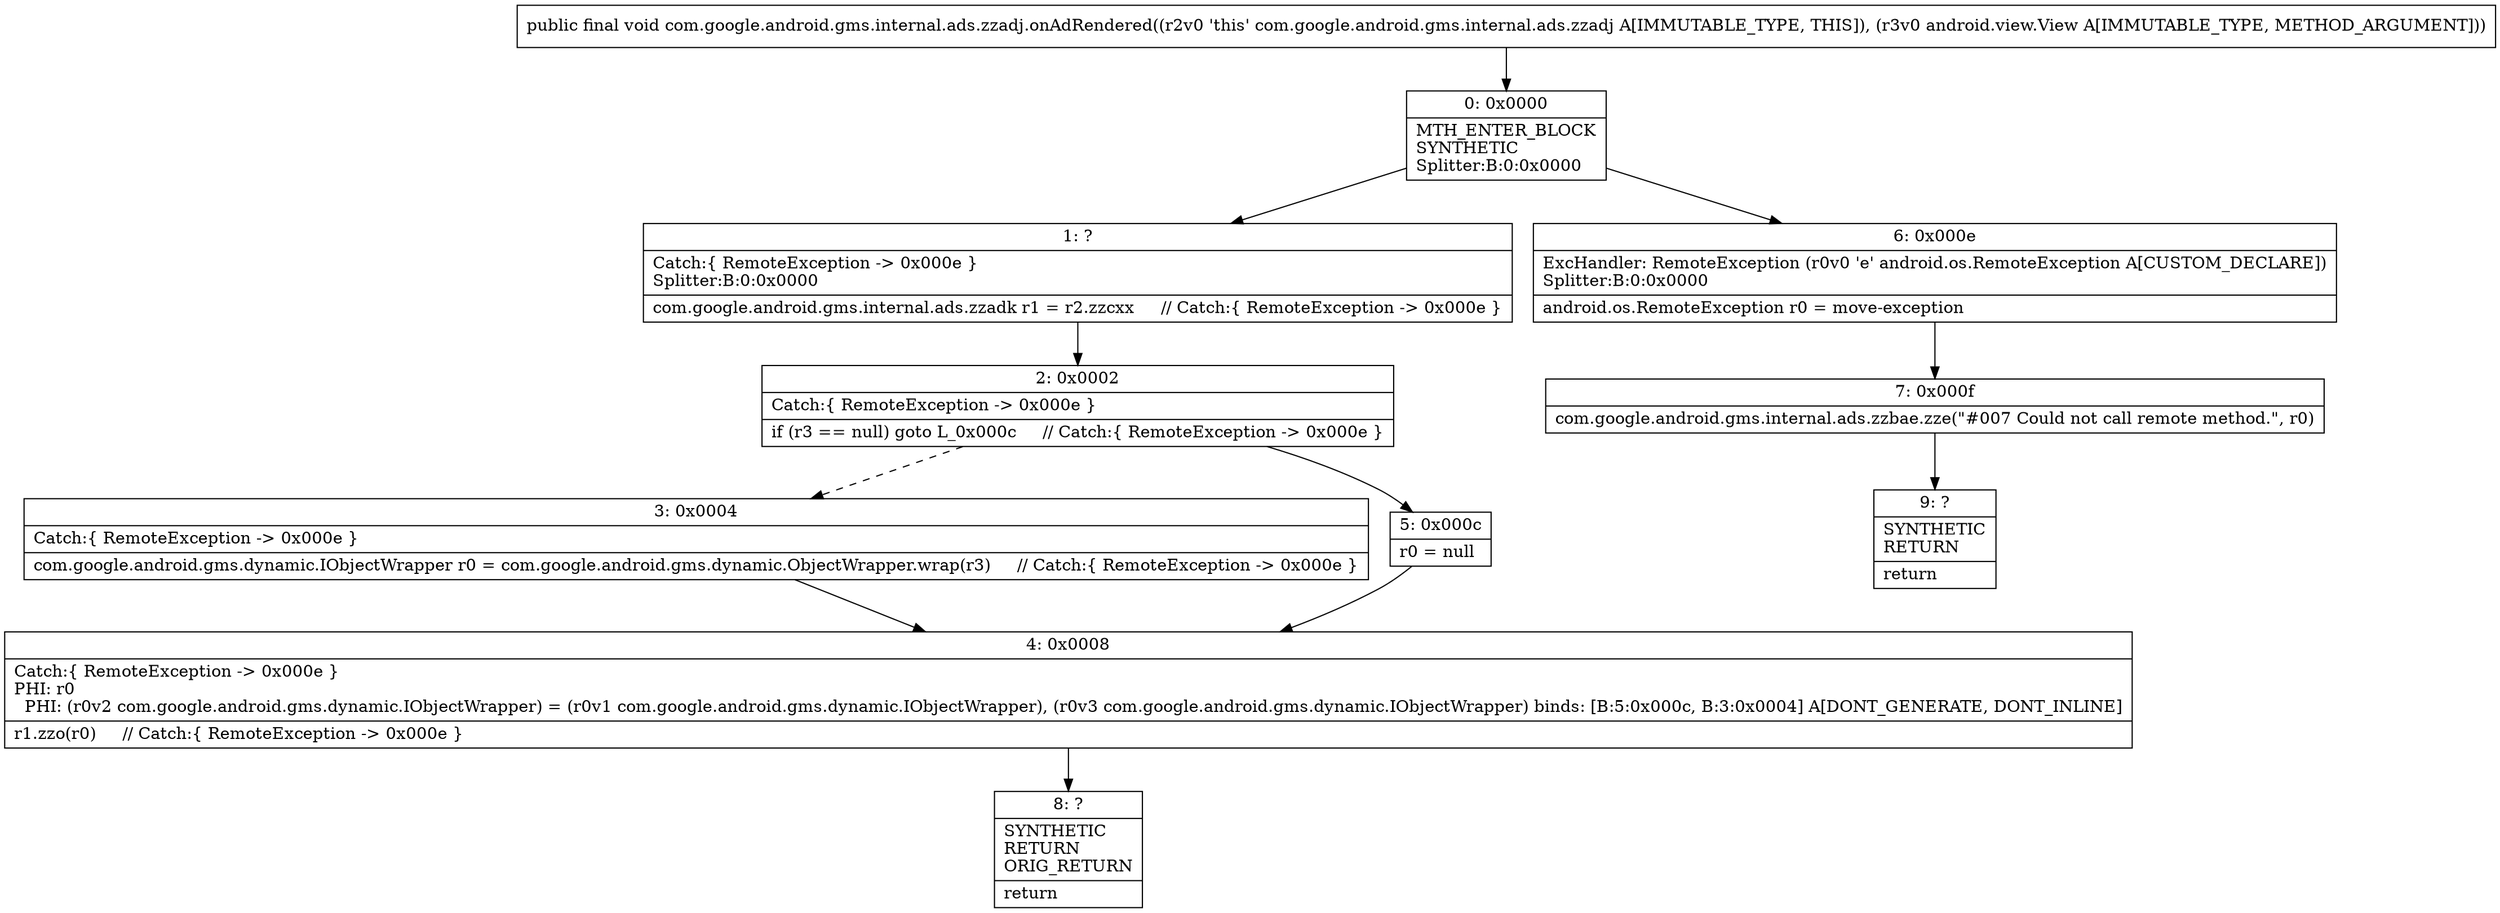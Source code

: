 digraph "CFG forcom.google.android.gms.internal.ads.zzadj.onAdRendered(Landroid\/view\/View;)V" {
Node_0 [shape=record,label="{0\:\ 0x0000|MTH_ENTER_BLOCK\lSYNTHETIC\lSplitter:B:0:0x0000\l}"];
Node_1 [shape=record,label="{1\:\ ?|Catch:\{ RemoteException \-\> 0x000e \}\lSplitter:B:0:0x0000\l|com.google.android.gms.internal.ads.zzadk r1 = r2.zzcxx     \/\/ Catch:\{ RemoteException \-\> 0x000e \}\l}"];
Node_2 [shape=record,label="{2\:\ 0x0002|Catch:\{ RemoteException \-\> 0x000e \}\l|if (r3 == null) goto L_0x000c     \/\/ Catch:\{ RemoteException \-\> 0x000e \}\l}"];
Node_3 [shape=record,label="{3\:\ 0x0004|Catch:\{ RemoteException \-\> 0x000e \}\l|com.google.android.gms.dynamic.IObjectWrapper r0 = com.google.android.gms.dynamic.ObjectWrapper.wrap(r3)     \/\/ Catch:\{ RemoteException \-\> 0x000e \}\l}"];
Node_4 [shape=record,label="{4\:\ 0x0008|Catch:\{ RemoteException \-\> 0x000e \}\lPHI: r0 \l  PHI: (r0v2 com.google.android.gms.dynamic.IObjectWrapper) = (r0v1 com.google.android.gms.dynamic.IObjectWrapper), (r0v3 com.google.android.gms.dynamic.IObjectWrapper) binds: [B:5:0x000c, B:3:0x0004] A[DONT_GENERATE, DONT_INLINE]\l|r1.zzo(r0)     \/\/ Catch:\{ RemoteException \-\> 0x000e \}\l}"];
Node_5 [shape=record,label="{5\:\ 0x000c|r0 = null\l}"];
Node_6 [shape=record,label="{6\:\ 0x000e|ExcHandler: RemoteException (r0v0 'e' android.os.RemoteException A[CUSTOM_DECLARE])\lSplitter:B:0:0x0000\l|android.os.RemoteException r0 = move\-exception\l}"];
Node_7 [shape=record,label="{7\:\ 0x000f|com.google.android.gms.internal.ads.zzbae.zze(\"#007 Could not call remote method.\", r0)\l}"];
Node_8 [shape=record,label="{8\:\ ?|SYNTHETIC\lRETURN\lORIG_RETURN\l|return\l}"];
Node_9 [shape=record,label="{9\:\ ?|SYNTHETIC\lRETURN\l|return\l}"];
MethodNode[shape=record,label="{public final void com.google.android.gms.internal.ads.zzadj.onAdRendered((r2v0 'this' com.google.android.gms.internal.ads.zzadj A[IMMUTABLE_TYPE, THIS]), (r3v0 android.view.View A[IMMUTABLE_TYPE, METHOD_ARGUMENT])) }"];
MethodNode -> Node_0;
Node_0 -> Node_1;
Node_0 -> Node_6;
Node_1 -> Node_2;
Node_2 -> Node_3[style=dashed];
Node_2 -> Node_5;
Node_3 -> Node_4;
Node_4 -> Node_8;
Node_5 -> Node_4;
Node_6 -> Node_7;
Node_7 -> Node_9;
}


